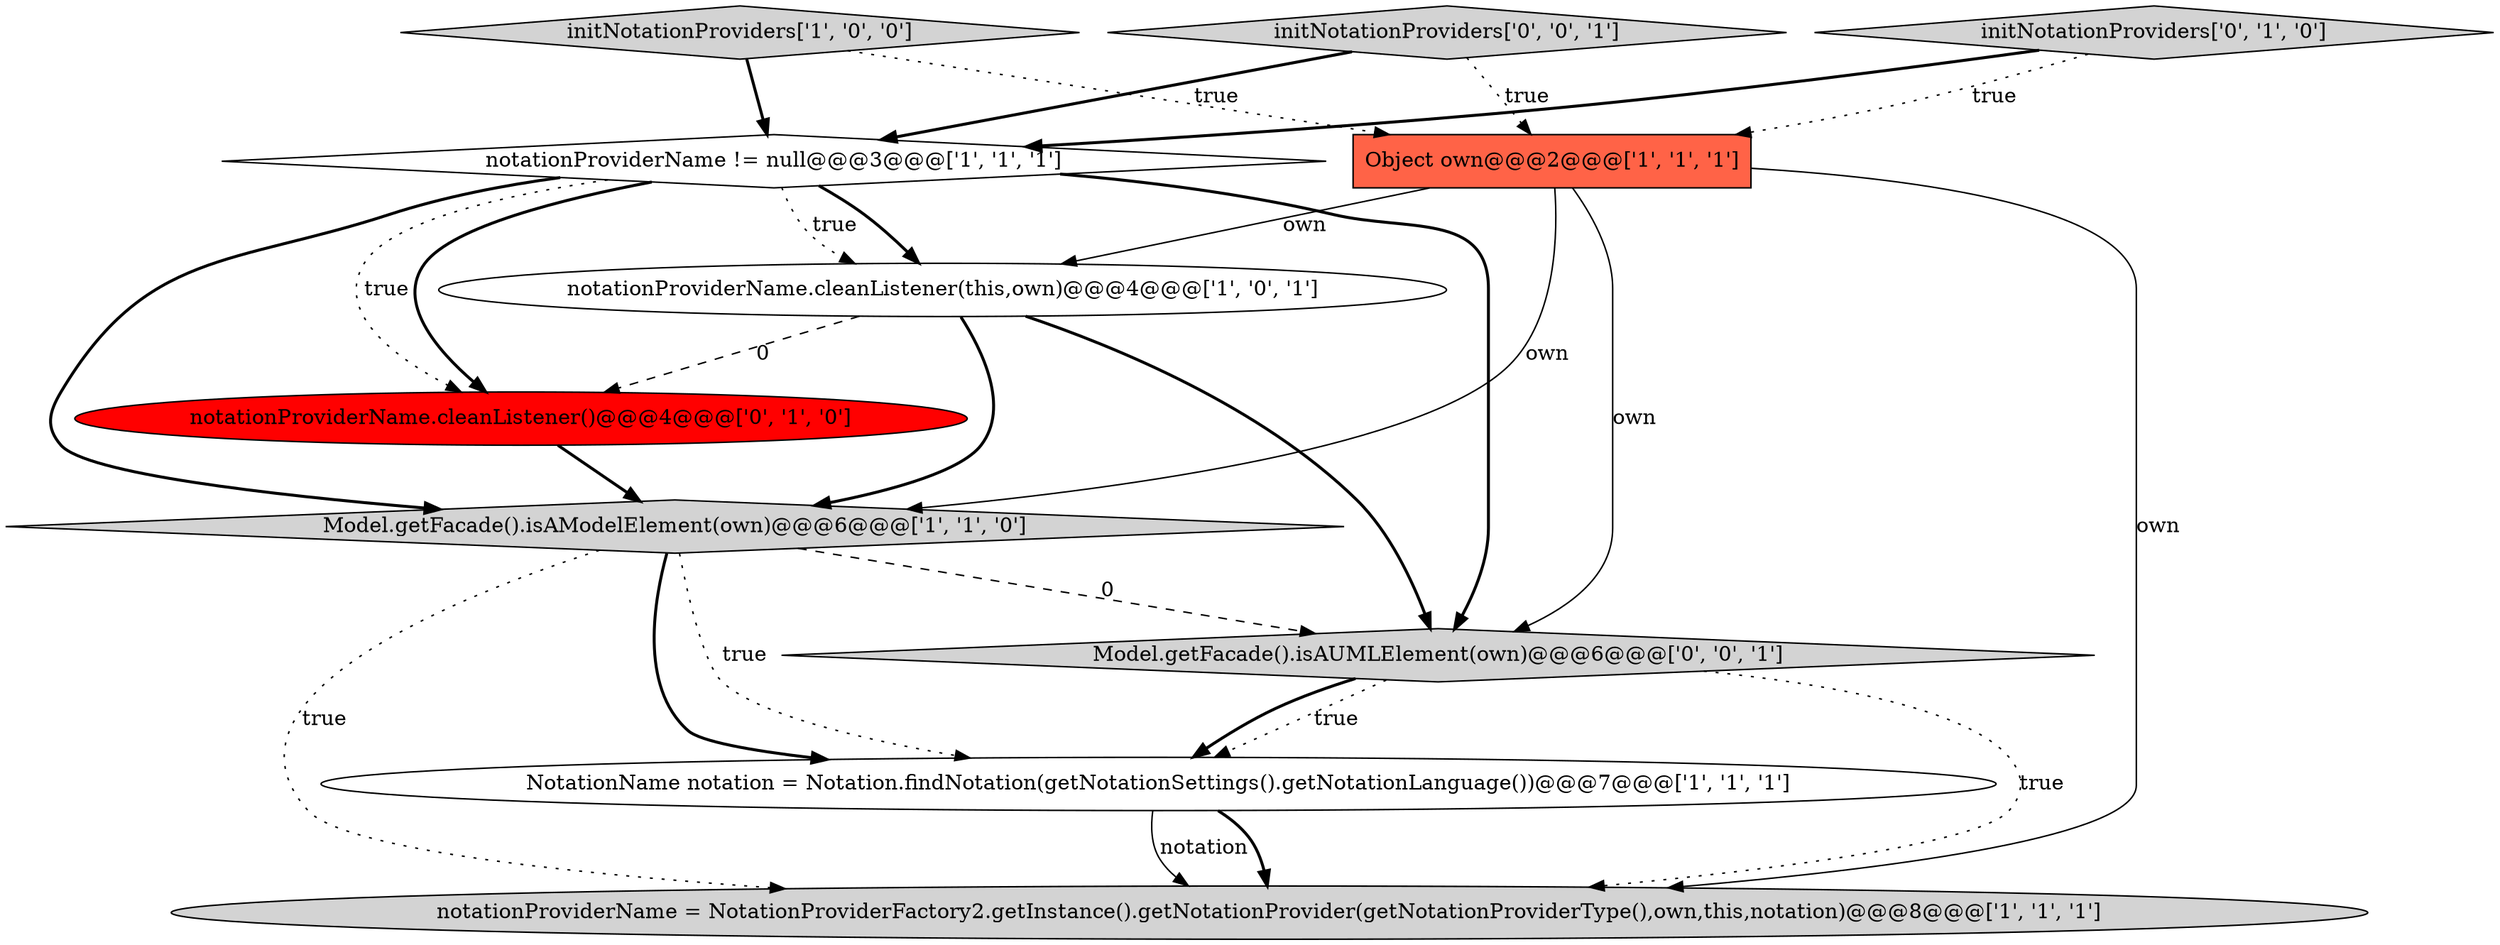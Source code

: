 digraph {
8 [style = filled, label = "notationProviderName.cleanListener()@@@4@@@['0', '1', '0']", fillcolor = red, shape = ellipse image = "AAA1AAABBB2BBB"];
4 [style = filled, label = "initNotationProviders['1', '0', '0']", fillcolor = lightgray, shape = diamond image = "AAA0AAABBB1BBB"];
0 [style = filled, label = "Object own@@@2@@@['1', '1', '1']", fillcolor = tomato, shape = box image = "AAA0AAABBB1BBB"];
7 [style = filled, label = "initNotationProviders['0', '1', '0']", fillcolor = lightgray, shape = diamond image = "AAA0AAABBB2BBB"];
5 [style = filled, label = "Model.getFacade().isAModelElement(own)@@@6@@@['1', '1', '0']", fillcolor = lightgray, shape = diamond image = "AAA0AAABBB1BBB"];
3 [style = filled, label = "NotationName notation = Notation.findNotation(getNotationSettings().getNotationLanguage())@@@7@@@['1', '1', '1']", fillcolor = white, shape = ellipse image = "AAA0AAABBB1BBB"];
2 [style = filled, label = "notationProviderName.cleanListener(this,own)@@@4@@@['1', '0', '1']", fillcolor = white, shape = ellipse image = "AAA0AAABBB1BBB"];
9 [style = filled, label = "initNotationProviders['0', '0', '1']", fillcolor = lightgray, shape = diamond image = "AAA0AAABBB3BBB"];
1 [style = filled, label = "notationProviderName != null@@@3@@@['1', '1', '1']", fillcolor = white, shape = diamond image = "AAA0AAABBB1BBB"];
10 [style = filled, label = "Model.getFacade().isAUMLElement(own)@@@6@@@['0', '0', '1']", fillcolor = lightgray, shape = diamond image = "AAA0AAABBB3BBB"];
6 [style = filled, label = "notationProviderName = NotationProviderFactory2.getInstance().getNotationProvider(getNotationProviderType(),own,this,notation)@@@8@@@['1', '1', '1']", fillcolor = lightgray, shape = ellipse image = "AAA0AAABBB1BBB"];
1->5 [style = bold, label=""];
0->10 [style = solid, label="own"];
5->3 [style = bold, label=""];
3->6 [style = solid, label="notation"];
10->6 [style = dotted, label="true"];
9->0 [style = dotted, label="true"];
7->1 [style = bold, label=""];
1->8 [style = bold, label=""];
4->0 [style = dotted, label="true"];
5->6 [style = dotted, label="true"];
10->3 [style = dotted, label="true"];
3->6 [style = bold, label=""];
10->3 [style = bold, label=""];
5->3 [style = dotted, label="true"];
7->0 [style = dotted, label="true"];
2->10 [style = bold, label=""];
2->8 [style = dashed, label="0"];
0->6 [style = solid, label="own"];
8->5 [style = bold, label=""];
5->10 [style = dashed, label="0"];
0->2 [style = solid, label="own"];
1->8 [style = dotted, label="true"];
0->5 [style = solid, label="own"];
1->2 [style = bold, label=""];
4->1 [style = bold, label=""];
1->2 [style = dotted, label="true"];
9->1 [style = bold, label=""];
1->10 [style = bold, label=""];
2->5 [style = bold, label=""];
}
